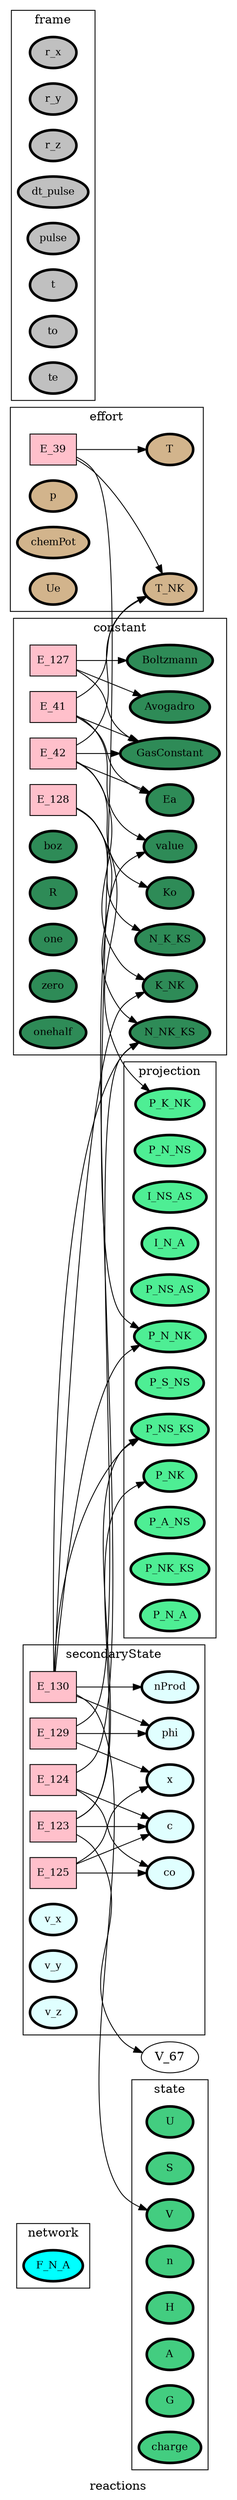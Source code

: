 digraph reactions {
label=reactions;
rankdir=LR;
subgraph cluster_reactions___network {
label=network;
rankdir=LR;
V_8 [fillcolor=cyan, fontsize=12, label=F_N_A, penwidth=3, style=filled];
}

subgraph cluster_reactions___projection {
label=projection;
rankdir=LR;
V_147 [fillcolor=seagreen2, fontsize=12, label=P_NK, penwidth=3, style=filled];
V_162 [fillcolor=seagreen2, fontsize=12, label=P_N_NS, penwidth=3, style=filled];
V_200 [fillcolor=seagreen2, fontsize=12, label=I_NS_AS, penwidth=3, style=filled];
V_201 [fillcolor=seagreen2, fontsize=12, label=I_N_A, penwidth=3, style=filled];
V_32 [fillcolor=seagreen2, fontsize=12, label=P_NS_AS, penwidth=3, style=filled];
V_33 [fillcolor=seagreen2, fontsize=12, label=P_K_NK, penwidth=3, style=filled];
V_34 [fillcolor=seagreen2, fontsize=12, label=P_S_NS, penwidth=3, style=filled];
V_35 [fillcolor=seagreen2, fontsize=12, label=P_N_NK, penwidth=3, style=filled];
V_36 [fillcolor=seagreen2, fontsize=12, label=P_NS_KS, penwidth=3, style=filled];
V_37 [fillcolor=seagreen2, fontsize=12, label=P_A_NS, penwidth=3, style=filled];
V_65 [fillcolor=seagreen2, fontsize=12, label=P_NK_KS, penwidth=3, style=filled];
V_9 [fillcolor=seagreen2, fontsize=12, label=P_N_A, penwidth=3, style=filled];
}

subgraph cluster_reactions___differenceOperator {
label=differenceOperator;
rankdir=LR;
}

subgraph cluster_reactions___frame {
label=frame;
rankdir=LR;
V_10 [fillcolor=grey, fontsize=12, label=r_x, penwidth=3, style=filled];
V_11 [fillcolor=grey, fontsize=12, label=r_y, penwidth=3, style=filled];
V_12 [fillcolor=grey, fontsize=12, label=r_z, penwidth=3, style=filled];
V_216 [fillcolor=grey, fontsize=12, label=dt_pulse, penwidth=3, style=filled];
V_217 [fillcolor=grey, fontsize=12, label=pulse, penwidth=3, style=filled];
V_5 [fillcolor=grey, fontsize=12, label=t, penwidth=3, style=filled];
V_6 [fillcolor=grey, fontsize=12, label=to, penwidth=3, style=filled];
V_7 [fillcolor=grey, fontsize=12, label=te, penwidth=3, style=filled];
}

subgraph cluster_reactions___state {
label=state;
rankdir=LR;
V_13 [fillcolor=seagreen3, fontsize=12, label=U, penwidth=3, style=filled];
V_14 [fillcolor=seagreen3, fontsize=12, label=S, penwidth=3, style=filled];
V_15 [fillcolor=seagreen3, fontsize=12, label=V, penwidth=3, style=filled];
V_16 [fillcolor=seagreen3, fontsize=12, label=n, penwidth=3, style=filled];
V_20 [fillcolor=seagreen3, fontsize=12, label=H, penwidth=3, style=filled];
V_21 [fillcolor=seagreen3, fontsize=12, label=A, penwidth=3, style=filled];
V_22 [fillcolor=seagreen3, fontsize=12, label=G, penwidth=3, style=filled];
V_23 [fillcolor=seagreen3, fontsize=12, label=charge, penwidth=3, style=filled];
}

E_127 -> V_155  [splines=ortho];
E_127 -> V_24  [splines=ortho];
E_128 -> V_158  [splines=ortho];
E_128 -> V_33  [splines=ortho];
E_41 -> V_1  [splines=ortho];
E_41 -> V_157  [splines=ortho];
E_41 -> V_60  [splines=ortho];
E_42 -> V_157  [splines=ortho];
E_42 -> V_38  [splines=ortho];
E_42 -> V_60  [splines=ortho];
E_42 -> V_62  [splines=ortho];
subgraph cluster_reactions___constant {
label=constant;
rankdir=LR;
V_1 [fillcolor=seagreen, fontsize=12, label=value, penwidth=3, style=filled];
V_155 [fillcolor=seagreen, fontsize=12, label=Boltzmann, penwidth=3, style=filled];
V_157 [fillcolor=seagreen, fontsize=12, label=GasConstant, penwidth=3, style=filled];
V_158 [fillcolor=seagreen, fontsize=12, label=N_K_KS, penwidth=3, style=filled];
V_159 [fillcolor=seagreen, fontsize=12, label=N_NK_KS, penwidth=3, style=filled];
V_165 [fillcolor=seagreen, fontsize=12, label=boz, penwidth=3, style=filled];
V_166 [fillcolor=seagreen, fontsize=12, label=R, penwidth=3, style=filled];
V_2 [fillcolor=seagreen, fontsize=12, label=one, penwidth=3, style=filled];
V_24 [fillcolor=seagreen, fontsize=12, label=Avogadro, penwidth=3, style=filled];
V_3 [fillcolor=seagreen, fontsize=12, label=zero, penwidth=3, style=filled];
V_38 [fillcolor=seagreen, fontsize=12, label=Ko, penwidth=3, style=filled];
V_4 [fillcolor=seagreen, fontsize=12, label=onehalf, penwidth=3, style=filled];
V_62 [fillcolor=seagreen, fontsize=12, label=Ea, penwidth=3, style=filled];
V_63 [fillcolor=seagreen, fontsize=12, label=K_NK, penwidth=3, style=filled];
E_127 [fillcolor=pink, fontsize=12, shape=box, style=filled];
E_127 -> V_157  [splines=ortho];
E_128 [fillcolor=pink, fontsize=12, shape=box, style=filled];
E_128 -> V_159  [splines=ortho];
E_41 [fillcolor=pink, fontsize=12, shape=box, style=filled];
E_41 -> V_62  [splines=ortho];
E_42 [fillcolor=pink, fontsize=12, shape=box, style=filled];
E_42 -> V_63  [splines=ortho];
}

E_39 -> V_18  [splines=ortho];
E_39 -> V_35  [splines=ortho];
subgraph cluster_reactions___effort {
label=effort;
rankdir=LR;
V_17 [fillcolor=tan, fontsize=12, label=p, penwidth=3, style=filled];
V_18 [fillcolor=tan, fontsize=12, label=T, penwidth=3, style=filled];
V_19 [fillcolor=tan, fontsize=12, label=chemPot, penwidth=3, style=filled];
V_27 [fillcolor=tan, fontsize=12, label=Ue, penwidth=3, style=filled];
V_60 [fillcolor=tan, fontsize=12, label=T_NK, penwidth=3, style=filled];
E_39 [fillcolor=pink, fontsize=12, shape=box, style=filled];
E_39 -> V_60  [splines=ortho];
}

E_123 -> V_147  [splines=ortho];
E_123 -> V_36  [splines=ortho];
E_123 -> V_67  [splines=ortho];
E_124 -> V_1  [splines=ortho];
E_124 -> V_151  [splines=ortho];
E_125 -> V_151  [splines=ortho];
E_125 -> V_152  [splines=ortho];
E_129 -> V_153  [splines=ortho];
E_129 -> V_159  [splines=ortho];
E_130 -> V_15  [splines=ortho];
E_130 -> V_159  [splines=ortho];
E_130 -> V_160  [splines=ortho];
E_130 -> V_35  [splines=ortho];
E_130 -> V_36  [splines=ortho];
E_130 -> V_63  [splines=ortho];
subgraph cluster_reactions___secondaryState {
label=secondaryState;
rankdir=LR;
V_151 [fillcolor=lightcyan1, fontsize=12, label=c, penwidth=3, style=filled];
V_152 [fillcolor=lightcyan1, fontsize=12, label=co, penwidth=3, style=filled];
V_153 [fillcolor=lightcyan1, fontsize=12, label=x, penwidth=3, style=filled];
V_160 [fillcolor=lightcyan1, fontsize=12, label=phi, penwidth=3, style=filled];
V_163 [fillcolor=lightcyan1, fontsize=12, label=nProd, penwidth=3, style=filled];
V_28 [fillcolor=lightcyan1, fontsize=12, label=v_x, penwidth=3, style=filled];
V_29 [fillcolor=lightcyan1, fontsize=12, label=v_y, penwidth=3, style=filled];
V_30 [fillcolor=lightcyan1, fontsize=12, label=v_z, penwidth=3, style=filled];
E_123 [fillcolor=pink, fontsize=12, shape=box, style=filled];
E_123 -> V_151  [splines=ortho];
E_124 [fillcolor=pink, fontsize=12, shape=box, style=filled];
E_124 -> V_152  [splines=ortho];
E_125 [fillcolor=pink, fontsize=12, shape=box, style=filled];
E_125 -> V_153  [splines=ortho];
E_129 [fillcolor=pink, fontsize=12, shape=box, style=filled];
E_129 -> V_160  [splines=ortho];
E_130 [fillcolor=pink, fontsize=12, shape=box, style=filled];
E_130 -> V_163  [splines=ortho];
}

subgraph cluster_reactions___diffState {
label=diffState;
rankdir=LR;
}

}
